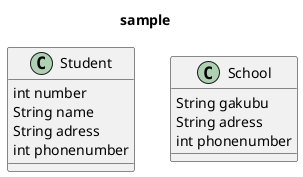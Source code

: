 @startuml a191409
title:sample
class Student{
 int number
 String name
 String adress
 int phonenumber
}
class School{
 String gakubu
 String adress
 int phonenumber
}

@enduml
